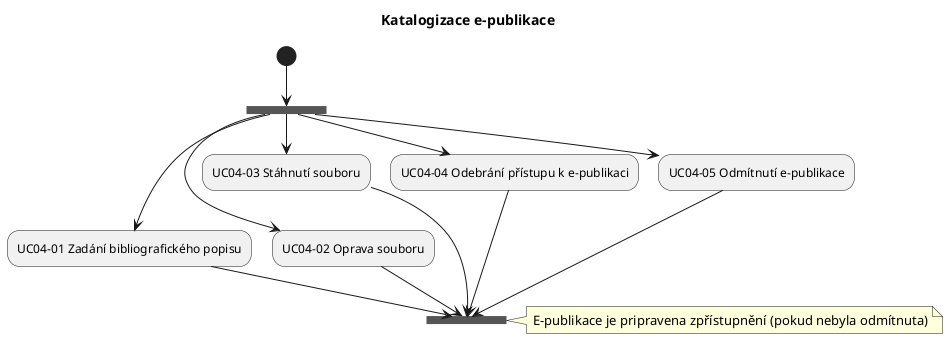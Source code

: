 @startuml
title Katalogizace e-publikace

(*) --> === CAT ===
=== CAT === --> "UC04-01 Zadání bibliografického popisu"
=== CAT === --> "UC04-02 Oprava souboru"
=== CAT === --> "UC04-03 Stáhnutí souboru"
=== CAT === --> "UC04-04 Odebrání přístupu k e-publikaci"
=== CAT === --> "UC04-05 Odmítnutí e-publikace"
"UC04-01 Zadání bibliografického popisu" --> === CAT_E ===
"UC04-02 Oprava souboru" --> === CAT_E ===
"UC04-03 Stáhnutí souboru" ---> === CAT_E ===
"UC04-04 Odebrání přístupu k e-publikaci" ---> === CAT_E ===
"UC04-05 Odmítnutí e-publikace" ---> === CAT_E ===
note right
     E-publikace je pripravena zpřístupnění (pokud nebyla odmítnuta)
end note
@enduml

